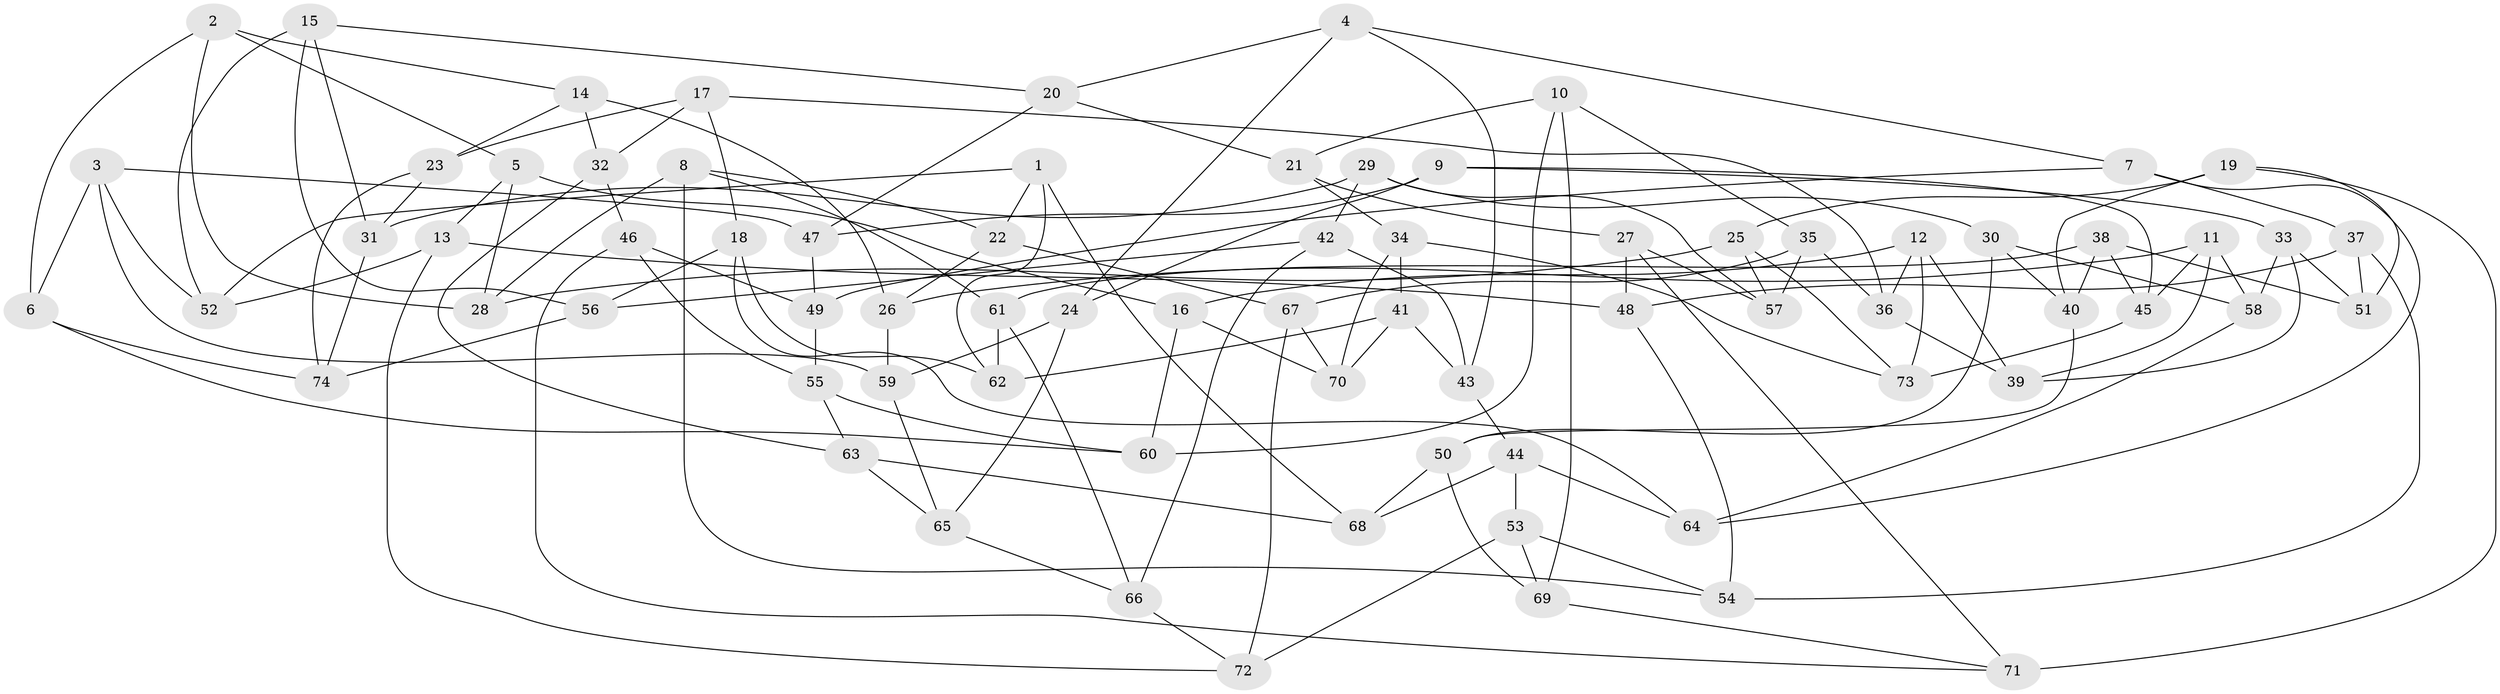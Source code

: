 // coarse degree distribution, {6: 0.4, 5: 0.24444444444444444, 4: 0.28888888888888886, 3: 0.06666666666666667}
// Generated by graph-tools (version 1.1) at 2025/52/02/27/25 19:52:31]
// undirected, 74 vertices, 148 edges
graph export_dot {
graph [start="1"]
  node [color=gray90,style=filled];
  1;
  2;
  3;
  4;
  5;
  6;
  7;
  8;
  9;
  10;
  11;
  12;
  13;
  14;
  15;
  16;
  17;
  18;
  19;
  20;
  21;
  22;
  23;
  24;
  25;
  26;
  27;
  28;
  29;
  30;
  31;
  32;
  33;
  34;
  35;
  36;
  37;
  38;
  39;
  40;
  41;
  42;
  43;
  44;
  45;
  46;
  47;
  48;
  49;
  50;
  51;
  52;
  53;
  54;
  55;
  56;
  57;
  58;
  59;
  60;
  61;
  62;
  63;
  64;
  65;
  66;
  67;
  68;
  69;
  70;
  71;
  72;
  73;
  74;
  1 -- 22;
  1 -- 52;
  1 -- 68;
  1 -- 62;
  2 -- 5;
  2 -- 14;
  2 -- 28;
  2 -- 6;
  3 -- 52;
  3 -- 59;
  3 -- 6;
  3 -- 47;
  4 -- 43;
  4 -- 24;
  4 -- 20;
  4 -- 7;
  5 -- 13;
  5 -- 16;
  5 -- 28;
  6 -- 60;
  6 -- 74;
  7 -- 64;
  7 -- 49;
  7 -- 37;
  8 -- 22;
  8 -- 54;
  8 -- 28;
  8 -- 61;
  9 -- 45;
  9 -- 24;
  9 -- 33;
  9 -- 47;
  10 -- 35;
  10 -- 69;
  10 -- 60;
  10 -- 21;
  11 -- 39;
  11 -- 58;
  11 -- 45;
  11 -- 26;
  12 -- 16;
  12 -- 39;
  12 -- 36;
  12 -- 73;
  13 -- 48;
  13 -- 72;
  13 -- 52;
  14 -- 26;
  14 -- 32;
  14 -- 23;
  15 -- 20;
  15 -- 56;
  15 -- 52;
  15 -- 31;
  16 -- 70;
  16 -- 60;
  17 -- 36;
  17 -- 18;
  17 -- 23;
  17 -- 32;
  18 -- 64;
  18 -- 62;
  18 -- 56;
  19 -- 71;
  19 -- 51;
  19 -- 40;
  19 -- 25;
  20 -- 21;
  20 -- 47;
  21 -- 34;
  21 -- 27;
  22 -- 26;
  22 -- 67;
  23 -- 74;
  23 -- 31;
  24 -- 59;
  24 -- 65;
  25 -- 28;
  25 -- 73;
  25 -- 57;
  26 -- 59;
  27 -- 48;
  27 -- 71;
  27 -- 57;
  29 -- 57;
  29 -- 31;
  29 -- 30;
  29 -- 42;
  30 -- 58;
  30 -- 40;
  30 -- 50;
  31 -- 74;
  32 -- 46;
  32 -- 63;
  33 -- 39;
  33 -- 51;
  33 -- 58;
  34 -- 73;
  34 -- 70;
  34 -- 41;
  35 -- 36;
  35 -- 57;
  35 -- 67;
  36 -- 39;
  37 -- 48;
  37 -- 51;
  37 -- 54;
  38 -- 51;
  38 -- 45;
  38 -- 61;
  38 -- 40;
  40 -- 50;
  41 -- 62;
  41 -- 70;
  41 -- 43;
  42 -- 66;
  42 -- 56;
  42 -- 43;
  43 -- 44;
  44 -- 53;
  44 -- 64;
  44 -- 68;
  45 -- 73;
  46 -- 49;
  46 -- 71;
  46 -- 55;
  47 -- 49;
  48 -- 54;
  49 -- 55;
  50 -- 68;
  50 -- 69;
  53 -- 54;
  53 -- 69;
  53 -- 72;
  55 -- 60;
  55 -- 63;
  56 -- 74;
  58 -- 64;
  59 -- 65;
  61 -- 66;
  61 -- 62;
  63 -- 68;
  63 -- 65;
  65 -- 66;
  66 -- 72;
  67 -- 70;
  67 -- 72;
  69 -- 71;
}
